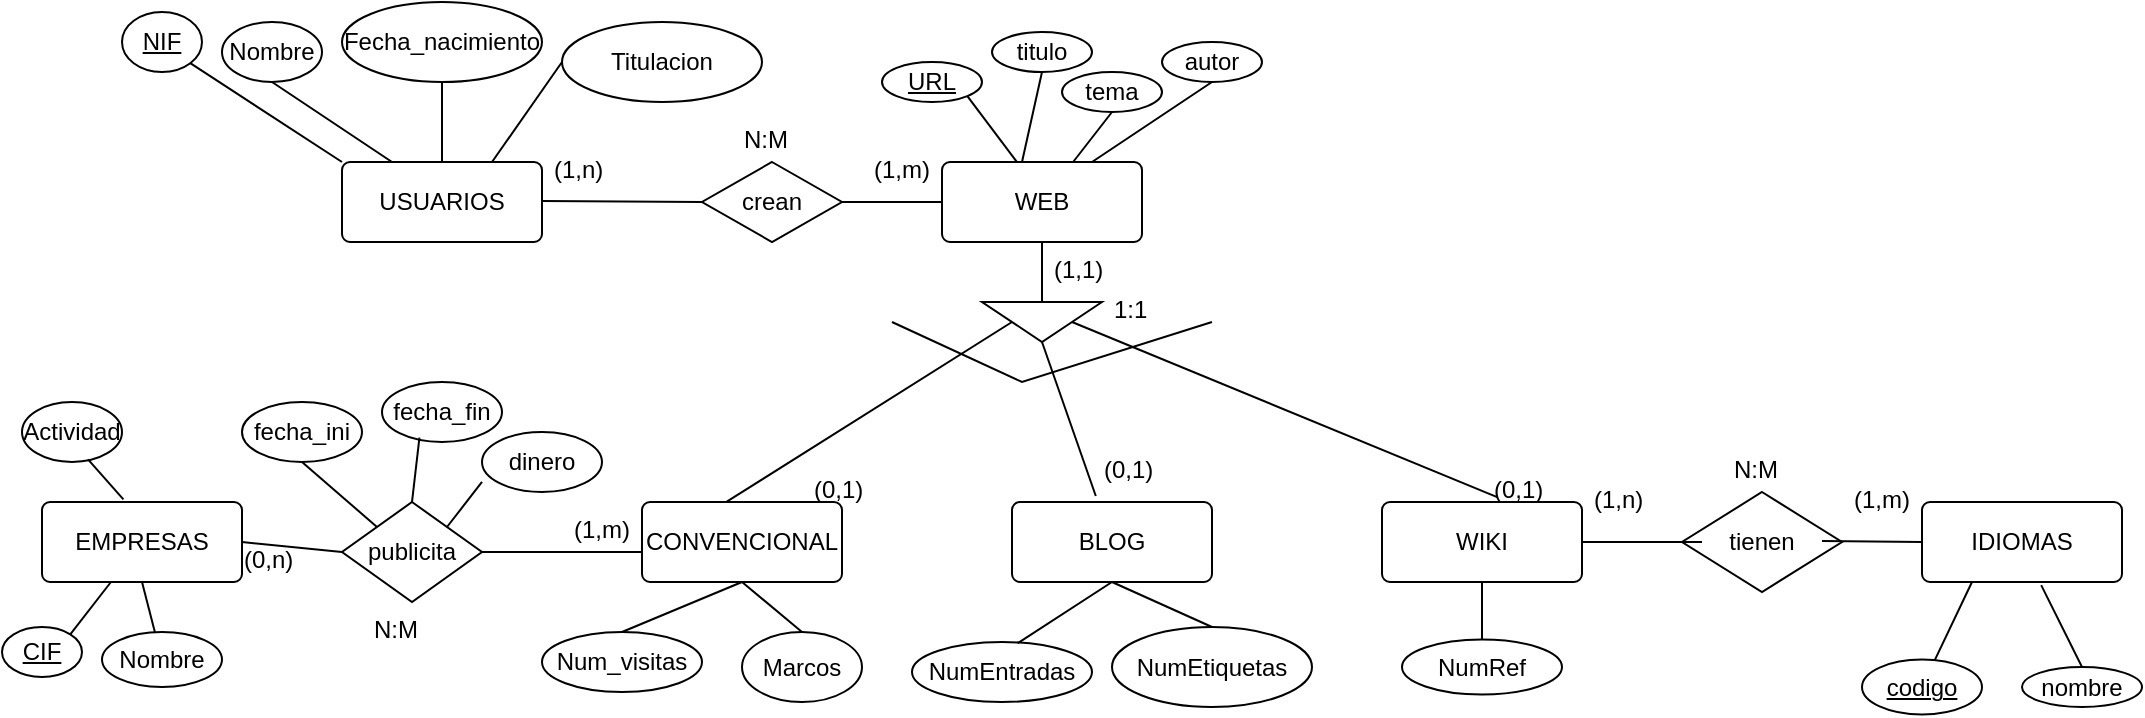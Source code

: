 <mxfile version="20.4.1" type="device"><diagram id="Kl0bP5VnC0mljtc7H1oa" name="Página-1"><mxGraphModel dx="839" dy="360" grid="1" gridSize="10" guides="1" tooltips="1" connect="1" arrows="1" fold="1" page="1" pageScale="1" pageWidth="1169" pageHeight="827" math="0" shadow="0"><root><mxCell id="0"/><mxCell id="1" parent="0"/><mxCell id="BO8wpSyQsj8wyuEsmq82-1" value="USUARIOS" style="rounded=1;arcSize=10;whiteSpace=wrap;html=1;align=center;" vertex="1" parent="1"><mxGeometry x="180" y="110" width="100" height="40" as="geometry"/></mxCell><mxCell id="BO8wpSyQsj8wyuEsmq82-2" value="WEB" style="rounded=1;arcSize=10;whiteSpace=wrap;html=1;align=center;" vertex="1" parent="1"><mxGeometry x="480" y="110" width="100" height="40" as="geometry"/></mxCell><mxCell id="BO8wpSyQsj8wyuEsmq82-3" value="CONVENCIONAL" style="rounded=1;arcSize=10;whiteSpace=wrap;html=1;align=center;" vertex="1" parent="1"><mxGeometry x="330" y="280" width="100" height="40" as="geometry"/></mxCell><mxCell id="BO8wpSyQsj8wyuEsmq82-4" value="BLOG" style="rounded=1;arcSize=10;whiteSpace=wrap;html=1;align=center;" vertex="1" parent="1"><mxGeometry x="515" y="280" width="100" height="40" as="geometry"/></mxCell><mxCell id="BO8wpSyQsj8wyuEsmq82-5" value="WIKI" style="rounded=1;arcSize=10;whiteSpace=wrap;html=1;align=center;" vertex="1" parent="1"><mxGeometry x="700" y="280" width="100" height="40" as="geometry"/></mxCell><mxCell id="BO8wpSyQsj8wyuEsmq82-6" value="EMPRESAS" style="rounded=1;arcSize=10;whiteSpace=wrap;html=1;align=center;" vertex="1" parent="1"><mxGeometry x="30" y="280" width="100" height="40" as="geometry"/></mxCell><mxCell id="BO8wpSyQsj8wyuEsmq82-7" value="NIF" style="ellipse;whiteSpace=wrap;html=1;align=center;fontStyle=4;" vertex="1" parent="1"><mxGeometry x="70" y="35" width="40" height="30" as="geometry"/></mxCell><mxCell id="BO8wpSyQsj8wyuEsmq82-8" value="Nombre" style="ellipse;whiteSpace=wrap;html=1;align=center;" vertex="1" parent="1"><mxGeometry x="120" y="40" width="50" height="30" as="geometry"/></mxCell><mxCell id="BO8wpSyQsj8wyuEsmq82-9" value="Fecha_nacimiento" style="ellipse;whiteSpace=wrap;html=1;align=center;" vertex="1" parent="1"><mxGeometry x="180" y="30" width="100" height="40" as="geometry"/></mxCell><mxCell id="BO8wpSyQsj8wyuEsmq82-10" value="Titulacion" style="ellipse;whiteSpace=wrap;html=1;align=center;" vertex="1" parent="1"><mxGeometry x="290" y="40" width="100" height="40" as="geometry"/></mxCell><mxCell id="BO8wpSyQsj8wyuEsmq82-11" value="" style="endArrow=none;html=1;rounded=0;exitX=0.75;exitY=0;exitDx=0;exitDy=0;entryX=0;entryY=0.5;entryDx=0;entryDy=0;" edge="1" parent="1" source="BO8wpSyQsj8wyuEsmq82-1" target="BO8wpSyQsj8wyuEsmq82-10"><mxGeometry relative="1" as="geometry"><mxPoint x="350" y="190" as="sourcePoint"/><mxPoint x="510" y="190" as="targetPoint"/></mxGeometry></mxCell><mxCell id="BO8wpSyQsj8wyuEsmq82-12" value="" style="endArrow=none;html=1;rounded=0;exitX=0.5;exitY=0;exitDx=0;exitDy=0;entryX=0.5;entryY=1;entryDx=0;entryDy=0;" edge="1" parent="1" source="BO8wpSyQsj8wyuEsmq82-1" target="BO8wpSyQsj8wyuEsmq82-9"><mxGeometry relative="1" as="geometry"><mxPoint x="350" y="190" as="sourcePoint"/><mxPoint x="510" y="190" as="targetPoint"/></mxGeometry></mxCell><mxCell id="BO8wpSyQsj8wyuEsmq82-13" value="" style="endArrow=none;html=1;rounded=0;exitX=0.25;exitY=0;exitDx=0;exitDy=0;entryX=0.5;entryY=1;entryDx=0;entryDy=0;" edge="1" parent="1" source="BO8wpSyQsj8wyuEsmq82-1" target="BO8wpSyQsj8wyuEsmq82-8"><mxGeometry relative="1" as="geometry"><mxPoint x="350" y="190" as="sourcePoint"/><mxPoint x="510" y="190" as="targetPoint"/></mxGeometry></mxCell><mxCell id="BO8wpSyQsj8wyuEsmq82-14" value="" style="endArrow=none;html=1;rounded=0;exitX=0;exitY=0;exitDx=0;exitDy=0;entryX=1;entryY=1;entryDx=0;entryDy=0;" edge="1" parent="1" source="BO8wpSyQsj8wyuEsmq82-1" target="BO8wpSyQsj8wyuEsmq82-7"><mxGeometry relative="1" as="geometry"><mxPoint x="350" y="190" as="sourcePoint"/><mxPoint x="510" y="190" as="targetPoint"/></mxGeometry></mxCell><mxCell id="BO8wpSyQsj8wyuEsmq82-15" value="crean" style="shape=rhombus;perimeter=rhombusPerimeter;whiteSpace=wrap;html=1;align=center;" vertex="1" parent="1"><mxGeometry x="360" y="110" width="70" height="40" as="geometry"/></mxCell><mxCell id="BO8wpSyQsj8wyuEsmq82-16" value="" style="endArrow=none;html=1;rounded=0;entryX=0;entryY=0.5;entryDx=0;entryDy=0;" edge="1" parent="1" target="BO8wpSyQsj8wyuEsmq82-15"><mxGeometry relative="1" as="geometry"><mxPoint x="280" y="129.5" as="sourcePoint"/><mxPoint x="440" y="129.5" as="targetPoint"/></mxGeometry></mxCell><mxCell id="BO8wpSyQsj8wyuEsmq82-17" value="" style="endArrow=none;html=1;rounded=0;exitX=1;exitY=0.5;exitDx=0;exitDy=0;entryX=0;entryY=0.5;entryDx=0;entryDy=0;" edge="1" parent="1" source="BO8wpSyQsj8wyuEsmq82-15" target="BO8wpSyQsj8wyuEsmq82-2"><mxGeometry relative="1" as="geometry"><mxPoint x="350" y="190" as="sourcePoint"/><mxPoint x="510" y="190" as="targetPoint"/></mxGeometry></mxCell><mxCell id="BO8wpSyQsj8wyuEsmq82-18" value="URL" style="ellipse;whiteSpace=wrap;html=1;align=center;fontStyle=4;" vertex="1" parent="1"><mxGeometry x="450" y="60" width="50" height="20" as="geometry"/></mxCell><mxCell id="BO8wpSyQsj8wyuEsmq82-19" value="titulo" style="ellipse;whiteSpace=wrap;html=1;align=center;" vertex="1" parent="1"><mxGeometry x="505" y="45" width="50" height="20" as="geometry"/></mxCell><mxCell id="BO8wpSyQsj8wyuEsmq82-20" value="tema" style="ellipse;whiteSpace=wrap;html=1;align=center;" vertex="1" parent="1"><mxGeometry x="540" y="65" width="50" height="20" as="geometry"/></mxCell><mxCell id="BO8wpSyQsj8wyuEsmq82-21" value="autor" style="ellipse;whiteSpace=wrap;html=1;align=center;" vertex="1" parent="1"><mxGeometry x="590" y="50" width="50" height="20" as="geometry"/></mxCell><mxCell id="BO8wpSyQsj8wyuEsmq82-24" value="" style="endArrow=none;html=1;rounded=0;entryX=1;entryY=1;entryDx=0;entryDy=0;exitX=0.376;exitY=0.004;exitDx=0;exitDy=0;exitPerimeter=0;" edge="1" parent="1" source="BO8wpSyQsj8wyuEsmq82-2" target="BO8wpSyQsj8wyuEsmq82-18"><mxGeometry relative="1" as="geometry"><mxPoint x="350" y="190" as="sourcePoint"/><mxPoint x="510" y="190" as="targetPoint"/></mxGeometry></mxCell><mxCell id="BO8wpSyQsj8wyuEsmq82-25" value="" style="endArrow=none;html=1;rounded=0;exitX=0.5;exitY=1;exitDx=0;exitDy=0;" edge="1" parent="1" source="BO8wpSyQsj8wyuEsmq82-19"><mxGeometry relative="1" as="geometry"><mxPoint x="350" y="190" as="sourcePoint"/><mxPoint x="520" y="110" as="targetPoint"/></mxGeometry></mxCell><mxCell id="BO8wpSyQsj8wyuEsmq82-26" value="" style="endArrow=none;html=1;rounded=0;entryX=0.5;entryY=1;entryDx=0;entryDy=0;" edge="1" parent="1" source="BO8wpSyQsj8wyuEsmq82-2" target="BO8wpSyQsj8wyuEsmq82-20"><mxGeometry relative="1" as="geometry"><mxPoint x="350" y="190" as="sourcePoint"/><mxPoint x="510" y="190" as="targetPoint"/></mxGeometry></mxCell><mxCell id="BO8wpSyQsj8wyuEsmq82-27" value="" style="endArrow=none;html=1;rounded=0;entryX=0.5;entryY=1;entryDx=0;entryDy=0;exitX=0.75;exitY=0;exitDx=0;exitDy=0;" edge="1" parent="1" source="BO8wpSyQsj8wyuEsmq82-2" target="BO8wpSyQsj8wyuEsmq82-21"><mxGeometry relative="1" as="geometry"><mxPoint x="350" y="190" as="sourcePoint"/><mxPoint x="510" y="190" as="targetPoint"/></mxGeometry></mxCell><mxCell id="BO8wpSyQsj8wyuEsmq82-28" value="" style="verticalLabelPosition=bottom;verticalAlign=top;html=1;shape=mxgraph.basic.acute_triangle;dx=0.5;rotation=-180;" vertex="1" parent="1"><mxGeometry x="500" y="180" width="60" height="20" as="geometry"/></mxCell><mxCell id="BO8wpSyQsj8wyuEsmq82-29" value="" style="endArrow=none;html=1;rounded=0;entryX=0.5;entryY=1;entryDx=0;entryDy=0;exitX=0.5;exitY=1;exitDx=0;exitDy=0;exitPerimeter=0;" edge="1" parent="1" source="BO8wpSyQsj8wyuEsmq82-28" target="BO8wpSyQsj8wyuEsmq82-2"><mxGeometry relative="1" as="geometry"><mxPoint x="350" y="190" as="sourcePoint"/><mxPoint x="510" y="190" as="targetPoint"/></mxGeometry></mxCell><mxCell id="BO8wpSyQsj8wyuEsmq82-30" value="" style="endArrow=none;html=1;rounded=0;entryX=0;entryY=0;entryDx=45;entryDy=10;entryPerimeter=0;exitX=0.424;exitY=-0.004;exitDx=0;exitDy=0;exitPerimeter=0;" edge="1" parent="1" source="BO8wpSyQsj8wyuEsmq82-3" target="BO8wpSyQsj8wyuEsmq82-28"><mxGeometry relative="1" as="geometry"><mxPoint x="350" y="190" as="sourcePoint"/><mxPoint x="510" y="190" as="targetPoint"/></mxGeometry></mxCell><mxCell id="BO8wpSyQsj8wyuEsmq82-31" value="" style="endArrow=none;html=1;rounded=0;entryX=0;entryY=0;entryDx=30;entryDy=0;entryPerimeter=0;exitX=0.419;exitY=-0.075;exitDx=0;exitDy=0;exitPerimeter=0;" edge="1" parent="1" source="BO8wpSyQsj8wyuEsmq82-4" target="BO8wpSyQsj8wyuEsmq82-28"><mxGeometry relative="1" as="geometry"><mxPoint x="350" y="190" as="sourcePoint"/><mxPoint x="510" y="190" as="targetPoint"/></mxGeometry></mxCell><mxCell id="BO8wpSyQsj8wyuEsmq82-32" value="" style="endArrow=none;html=1;rounded=0;entryX=0;entryY=0;entryDx=15;entryDy=10;entryPerimeter=0;exitX=0.576;exitY=-0.061;exitDx=0;exitDy=0;exitPerimeter=0;" edge="1" parent="1" source="BO8wpSyQsj8wyuEsmq82-5" target="BO8wpSyQsj8wyuEsmq82-28"><mxGeometry relative="1" as="geometry"><mxPoint x="350" y="190" as="sourcePoint"/><mxPoint x="510" y="190" as="targetPoint"/></mxGeometry></mxCell><mxCell id="BO8wpSyQsj8wyuEsmq82-33" value="Num_visitas" style="ellipse;whiteSpace=wrap;html=1;align=center;" vertex="1" parent="1"><mxGeometry x="280" y="345" width="80" height="30" as="geometry"/></mxCell><mxCell id="BO8wpSyQsj8wyuEsmq82-34" value="Marcos" style="ellipse;whiteSpace=wrap;html=1;align=center;" vertex="1" parent="1"><mxGeometry x="380" y="345" width="60" height="35" as="geometry"/></mxCell><mxCell id="BO8wpSyQsj8wyuEsmq82-35" value="" style="endArrow=none;html=1;rounded=0;exitX=0.5;exitY=1;exitDx=0;exitDy=0;entryX=0.5;entryY=0;entryDx=0;entryDy=0;" edge="1" parent="1" source="BO8wpSyQsj8wyuEsmq82-3" target="BO8wpSyQsj8wyuEsmq82-33"><mxGeometry relative="1" as="geometry"><mxPoint x="350" y="310" as="sourcePoint"/><mxPoint x="510" y="310" as="targetPoint"/></mxGeometry></mxCell><mxCell id="BO8wpSyQsj8wyuEsmq82-36" value="" style="endArrow=none;html=1;rounded=0;exitX=0.5;exitY=1;exitDx=0;exitDy=0;entryX=0.5;entryY=0;entryDx=0;entryDy=0;" edge="1" parent="1" source="BO8wpSyQsj8wyuEsmq82-3" target="BO8wpSyQsj8wyuEsmq82-34"><mxGeometry relative="1" as="geometry"><mxPoint x="350" y="310" as="sourcePoint"/><mxPoint x="510" y="310" as="targetPoint"/></mxGeometry></mxCell><mxCell id="BO8wpSyQsj8wyuEsmq82-37" value="NumEntradas" style="ellipse;whiteSpace=wrap;html=1;align=center;" vertex="1" parent="1"><mxGeometry x="465" y="350" width="90" height="30" as="geometry"/></mxCell><mxCell id="BO8wpSyQsj8wyuEsmq82-38" value="NumEtiquetas" style="ellipse;whiteSpace=wrap;html=1;align=center;" vertex="1" parent="1"><mxGeometry x="565" y="342.5" width="100" height="40" as="geometry"/></mxCell><mxCell id="BO8wpSyQsj8wyuEsmq82-39" value="" style="endArrow=none;html=1;rounded=0;entryX=0.5;entryY=1;entryDx=0;entryDy=0;exitX=0.586;exitY=0.024;exitDx=0;exitDy=0;exitPerimeter=0;" edge="1" parent="1" source="BO8wpSyQsj8wyuEsmq82-37" target="BO8wpSyQsj8wyuEsmq82-4"><mxGeometry relative="1" as="geometry"><mxPoint x="350" y="310" as="sourcePoint"/><mxPoint x="510" y="310" as="targetPoint"/></mxGeometry></mxCell><mxCell id="BO8wpSyQsj8wyuEsmq82-40" value="" style="endArrow=none;html=1;rounded=0;entryX=0.5;entryY=1;entryDx=0;entryDy=0;exitX=0.5;exitY=0;exitDx=0;exitDy=0;" edge="1" parent="1" source="BO8wpSyQsj8wyuEsmq82-38" target="BO8wpSyQsj8wyuEsmq82-4"><mxGeometry relative="1" as="geometry"><mxPoint x="350" y="310" as="sourcePoint"/><mxPoint x="510" y="310" as="targetPoint"/></mxGeometry></mxCell><mxCell id="BO8wpSyQsj8wyuEsmq82-41" value="NumRef" style="ellipse;whiteSpace=wrap;html=1;align=center;" vertex="1" parent="1"><mxGeometry x="710" y="348.75" width="80" height="27.5" as="geometry"/></mxCell><mxCell id="BO8wpSyQsj8wyuEsmq82-42" value="" style="endArrow=none;html=1;rounded=0;entryX=0.5;entryY=1;entryDx=0;entryDy=0;exitX=0.5;exitY=0;exitDx=0;exitDy=0;" edge="1" parent="1" source="BO8wpSyQsj8wyuEsmq82-41" target="BO8wpSyQsj8wyuEsmq82-5"><mxGeometry relative="1" as="geometry"><mxPoint x="610" y="310" as="sourcePoint"/><mxPoint x="770" y="310" as="targetPoint"/></mxGeometry></mxCell><mxCell id="BO8wpSyQsj8wyuEsmq82-43" value="IDIOMAS" style="rounded=1;arcSize=10;whiteSpace=wrap;html=1;align=center;" vertex="1" parent="1"><mxGeometry x="970" y="280" width="100" height="40" as="geometry"/></mxCell><mxCell id="BO8wpSyQsj8wyuEsmq82-44" value="nombre" style="ellipse;whiteSpace=wrap;html=1;align=center;" vertex="1" parent="1"><mxGeometry x="1020" y="362.5" width="60" height="20" as="geometry"/></mxCell><mxCell id="BO8wpSyQsj8wyuEsmq82-45" value="codigo" style="ellipse;whiteSpace=wrap;html=1;align=center;fontStyle=4;" vertex="1" parent="1"><mxGeometry x="940" y="358.75" width="60" height="27.5" as="geometry"/></mxCell><mxCell id="BO8wpSyQsj8wyuEsmq82-46" value="tienen" style="shape=rhombus;perimeter=rhombusPerimeter;whiteSpace=wrap;html=1;align=center;" vertex="1" parent="1"><mxGeometry x="850" y="275" width="80" height="50" as="geometry"/></mxCell><mxCell id="BO8wpSyQsj8wyuEsmq82-47" value="" style="line;strokeWidth=1;rotatable=0;dashed=0;labelPosition=right;align=left;verticalAlign=middle;spacingTop=0;spacingLeft=6;points=[];portConstraint=eastwest;" vertex="1" parent="1"><mxGeometry x="800" y="295" width="60" height="10" as="geometry"/></mxCell><mxCell id="BO8wpSyQsj8wyuEsmq82-48" value="" style="endArrow=none;html=1;rounded=0;" edge="1" parent="1"><mxGeometry relative="1" as="geometry"><mxPoint x="920" y="299.5" as="sourcePoint"/><mxPoint x="970" y="300" as="targetPoint"/></mxGeometry></mxCell><mxCell id="BO8wpSyQsj8wyuEsmq82-49" value="" style="endArrow=none;html=1;rounded=0;entryX=0.25;entryY=1;entryDx=0;entryDy=0;" edge="1" parent="1" source="BO8wpSyQsj8wyuEsmq82-45" target="BO8wpSyQsj8wyuEsmq82-43"><mxGeometry relative="1" as="geometry"><mxPoint x="610" y="310" as="sourcePoint"/><mxPoint x="770" y="310" as="targetPoint"/></mxGeometry></mxCell><mxCell id="BO8wpSyQsj8wyuEsmq82-52" value="" style="endArrow=none;html=1;rounded=0;entryX=0.5;entryY=0;entryDx=0;entryDy=0;exitX=0.596;exitY=1.039;exitDx=0;exitDy=0;exitPerimeter=0;" edge="1" parent="1" source="BO8wpSyQsj8wyuEsmq82-43" target="BO8wpSyQsj8wyuEsmq82-44"><mxGeometry relative="1" as="geometry"><mxPoint x="610" y="310" as="sourcePoint"/><mxPoint x="770" y="310" as="targetPoint"/></mxGeometry></mxCell><mxCell id="BO8wpSyQsj8wyuEsmq82-54" value="Nombre" style="ellipse;whiteSpace=wrap;html=1;align=center;" vertex="1" parent="1"><mxGeometry x="60" y="345" width="60" height="27.5" as="geometry"/></mxCell><mxCell id="BO8wpSyQsj8wyuEsmq82-55" value="CIF" style="ellipse;whiteSpace=wrap;html=1;align=center;fontStyle=4;" vertex="1" parent="1"><mxGeometry x="10" y="342.5" width="40" height="25" as="geometry"/></mxCell><mxCell id="BO8wpSyQsj8wyuEsmq82-56" value="Actividad" style="ellipse;whiteSpace=wrap;html=1;align=center;" vertex="1" parent="1"><mxGeometry x="20" y="230" width="50" height="30" as="geometry"/></mxCell><mxCell id="BO8wpSyQsj8wyuEsmq82-57" value="" style="endArrow=none;html=1;rounded=0;exitX=0.5;exitY=1;exitDx=0;exitDy=0;" edge="1" parent="1" source="BO8wpSyQsj8wyuEsmq82-6" target="BO8wpSyQsj8wyuEsmq82-54"><mxGeometry relative="1" as="geometry"><mxPoint x="250" y="310" as="sourcePoint"/><mxPoint x="410" y="310" as="targetPoint"/></mxGeometry></mxCell><mxCell id="BO8wpSyQsj8wyuEsmq82-58" value="" style="endArrow=none;html=1;rounded=0;entryX=1;entryY=0;entryDx=0;entryDy=0;" edge="1" parent="1" source="BO8wpSyQsj8wyuEsmq82-6" target="BO8wpSyQsj8wyuEsmq82-55"><mxGeometry relative="1" as="geometry"><mxPoint x="90" y="330" as="sourcePoint"/><mxPoint x="96.408" y="355.099" as="targetPoint"/></mxGeometry></mxCell><mxCell id="BO8wpSyQsj8wyuEsmq82-59" value="" style="endArrow=none;html=1;rounded=0;exitX=0.66;exitY=0.957;exitDx=0;exitDy=0;exitPerimeter=0;entryX=0.407;entryY=-0.032;entryDx=0;entryDy=0;entryPerimeter=0;" edge="1" parent="1" source="BO8wpSyQsj8wyuEsmq82-56" target="BO8wpSyQsj8wyuEsmq82-6"><mxGeometry relative="1" as="geometry"><mxPoint x="100" y="340" as="sourcePoint"/><mxPoint x="106.408" y="365.099" as="targetPoint"/></mxGeometry></mxCell><mxCell id="BO8wpSyQsj8wyuEsmq82-60" value="publicita" style="shape=rhombus;perimeter=rhombusPerimeter;whiteSpace=wrap;html=1;align=center;" vertex="1" parent="1"><mxGeometry x="180" y="280" width="70" height="50" as="geometry"/></mxCell><mxCell id="BO8wpSyQsj8wyuEsmq82-61" value="fecha_ini" style="ellipse;whiteSpace=wrap;html=1;align=center;" vertex="1" parent="1"><mxGeometry x="130" y="230" width="60" height="30" as="geometry"/></mxCell><mxCell id="BO8wpSyQsj8wyuEsmq82-62" value="fecha_fin" style="ellipse;whiteSpace=wrap;html=1;align=center;" vertex="1" parent="1"><mxGeometry x="200" y="220" width="60" height="30" as="geometry"/></mxCell><mxCell id="BO8wpSyQsj8wyuEsmq82-63" value="dinero" style="ellipse;whiteSpace=wrap;html=1;align=center;" vertex="1" parent="1"><mxGeometry x="250" y="245" width="60" height="30" as="geometry"/></mxCell><mxCell id="BO8wpSyQsj8wyuEsmq82-64" value="" style="endArrow=none;html=1;rounded=0;exitX=0.5;exitY=1;exitDx=0;exitDy=0;entryX=0;entryY=0;entryDx=0;entryDy=0;" edge="1" parent="1" source="BO8wpSyQsj8wyuEsmq82-61" target="BO8wpSyQsj8wyuEsmq82-60"><mxGeometry relative="1" as="geometry"><mxPoint x="250" y="310" as="sourcePoint"/><mxPoint x="410" y="310" as="targetPoint"/></mxGeometry></mxCell><mxCell id="BO8wpSyQsj8wyuEsmq82-65" value="" style="endArrow=none;html=1;rounded=0;exitX=0.312;exitY=0.929;exitDx=0;exitDy=0;entryX=0.5;entryY=0;entryDx=0;entryDy=0;exitPerimeter=0;" edge="1" parent="1" source="BO8wpSyQsj8wyuEsmq82-62" target="BO8wpSyQsj8wyuEsmq82-60"><mxGeometry relative="1" as="geometry"><mxPoint x="170" y="270" as="sourcePoint"/><mxPoint x="207.5" y="302.5" as="targetPoint"/></mxGeometry></mxCell><mxCell id="BO8wpSyQsj8wyuEsmq82-66" value="" style="endArrow=none;html=1;rounded=0;exitX=0;exitY=0.833;exitDx=0;exitDy=0;entryX=1;entryY=0;entryDx=0;entryDy=0;exitPerimeter=0;" edge="1" parent="1" source="BO8wpSyQsj8wyuEsmq82-63" target="BO8wpSyQsj8wyuEsmq82-60"><mxGeometry relative="1" as="geometry"><mxPoint x="180" y="280" as="sourcePoint"/><mxPoint x="217.5" y="312.5" as="targetPoint"/></mxGeometry></mxCell><mxCell id="BO8wpSyQsj8wyuEsmq82-67" value="" style="endArrow=none;html=1;rounded=0;exitX=1;exitY=0.5;exitDx=0;exitDy=0;entryX=0;entryY=0.5;entryDx=0;entryDy=0;" edge="1" parent="1" source="BO8wpSyQsj8wyuEsmq82-6" target="BO8wpSyQsj8wyuEsmq82-60"><mxGeometry relative="1" as="geometry"><mxPoint x="250" y="310" as="sourcePoint"/><mxPoint x="410" y="310" as="targetPoint"/></mxGeometry></mxCell><mxCell id="BO8wpSyQsj8wyuEsmq82-68" value="" style="endArrow=none;html=1;rounded=0;exitX=1;exitY=0.5;exitDx=0;exitDy=0;" edge="1" parent="1" source="BO8wpSyQsj8wyuEsmq82-60"><mxGeometry relative="1" as="geometry"><mxPoint x="250" y="310" as="sourcePoint"/><mxPoint x="330" y="305" as="targetPoint"/></mxGeometry></mxCell><mxCell id="BO8wpSyQsj8wyuEsmq82-69" value="" style="endArrow=none;html=1;rounded=0;" edge="1" parent="1"><mxGeometry relative="1" as="geometry"><mxPoint x="455" y="190" as="sourcePoint"/><mxPoint x="615" y="190" as="targetPoint"/><Array as="points"><mxPoint x="520" y="220"/></Array></mxGeometry></mxCell><mxCell id="BO8wpSyQsj8wyuEsmq82-70" value="(1,m)" style="text;strokeColor=none;fillColor=none;spacingLeft=4;spacingRight=4;overflow=hidden;rotatable=0;points=[[0,0.5],[1,0.5]];portConstraint=eastwest;fontSize=12;" vertex="1" parent="1"><mxGeometry x="440" y="100" width="40" height="30" as="geometry"/></mxCell><mxCell id="BO8wpSyQsj8wyuEsmq82-71" value="(1,n)" style="text;strokeColor=none;fillColor=none;spacingLeft=4;spacingRight=4;overflow=hidden;rotatable=0;points=[[0,0.5],[1,0.5]];portConstraint=eastwest;fontSize=12;" vertex="1" parent="1"><mxGeometry x="280" y="100" width="40" height="30" as="geometry"/></mxCell><mxCell id="BO8wpSyQsj8wyuEsmq82-72" value="N:M" style="text;strokeColor=none;fillColor=none;spacingLeft=4;spacingRight=4;overflow=hidden;rotatable=0;points=[[0,0.5],[1,0.5]];portConstraint=eastwest;fontSize=12;" vertex="1" parent="1"><mxGeometry x="375" y="85" width="40" height="30" as="geometry"/></mxCell><mxCell id="BO8wpSyQsj8wyuEsmq82-73" value="(1,1)" style="text;strokeColor=none;fillColor=none;spacingLeft=4;spacingRight=4;overflow=hidden;rotatable=0;points=[[0,0.5],[1,0.5]];portConstraint=eastwest;fontSize=12;" vertex="1" parent="1"><mxGeometry x="530" y="150" width="40" height="30" as="geometry"/></mxCell><mxCell id="BO8wpSyQsj8wyuEsmq82-74" value="(0,1)" style="text;strokeColor=none;fillColor=none;spacingLeft=4;spacingRight=4;overflow=hidden;rotatable=0;points=[[0,0.5],[1,0.5]];portConstraint=eastwest;fontSize=12;" vertex="1" parent="1"><mxGeometry x="410" y="260" width="40" height="30" as="geometry"/></mxCell><mxCell id="BO8wpSyQsj8wyuEsmq82-77" value="(0,1)" style="text;strokeColor=none;fillColor=none;spacingLeft=4;spacingRight=4;overflow=hidden;rotatable=0;points=[[0,0.5],[1,0.5]];portConstraint=eastwest;fontSize=12;" vertex="1" parent="1"><mxGeometry x="555" y="250" width="40" height="30" as="geometry"/></mxCell><mxCell id="BO8wpSyQsj8wyuEsmq82-78" value="(0,1)" style="text;strokeColor=none;fillColor=none;spacingLeft=4;spacingRight=4;overflow=hidden;rotatable=0;points=[[0,0.5],[1,0.5]];portConstraint=eastwest;fontSize=12;" vertex="1" parent="1"><mxGeometry x="750" y="260" width="40" height="30" as="geometry"/></mxCell><mxCell id="BO8wpSyQsj8wyuEsmq82-79" value="1:1" style="text;strokeColor=none;fillColor=none;spacingLeft=4;spacingRight=4;overflow=hidden;rotatable=0;points=[[0,0.5],[1,0.5]];portConstraint=eastwest;fontSize=12;" vertex="1" parent="1"><mxGeometry x="560" y="170" width="40" height="30" as="geometry"/></mxCell><mxCell id="BO8wpSyQsj8wyuEsmq82-80" value="(1,m)" style="text;strokeColor=none;fillColor=none;spacingLeft=4;spacingRight=4;overflow=hidden;rotatable=0;points=[[0,0.5],[1,0.5]];portConstraint=eastwest;fontSize=12;" vertex="1" parent="1"><mxGeometry x="930" y="265" width="40" height="30" as="geometry"/></mxCell><mxCell id="BO8wpSyQsj8wyuEsmq82-81" value="(1,n)" style="text;strokeColor=none;fillColor=none;spacingLeft=4;spacingRight=4;overflow=hidden;rotatable=0;points=[[0,0.5],[1,0.5]];portConstraint=eastwest;fontSize=12;" vertex="1" parent="1"><mxGeometry x="800" y="265" width="40" height="30" as="geometry"/></mxCell><mxCell id="BO8wpSyQsj8wyuEsmq82-82" value="N:M" style="text;strokeColor=none;fillColor=none;spacingLeft=4;spacingRight=4;overflow=hidden;rotatable=0;points=[[0,0.5],[1,0.5]];portConstraint=eastwest;fontSize=12;" vertex="1" parent="1"><mxGeometry x="870" y="250" width="40" height="30" as="geometry"/></mxCell><mxCell id="BO8wpSyQsj8wyuEsmq82-83" value="N:M" style="text;strokeColor=none;fillColor=none;spacingLeft=4;spacingRight=4;overflow=hidden;rotatable=0;points=[[0,0.5],[1,0.5]];portConstraint=eastwest;fontSize=12;" vertex="1" parent="1"><mxGeometry x="190" y="330" width="40" height="30" as="geometry"/></mxCell><mxCell id="BO8wpSyQsj8wyuEsmq82-84" value="(1,m)" style="text;strokeColor=none;fillColor=none;spacingLeft=4;spacingRight=4;overflow=hidden;rotatable=0;points=[[0,0.5],[1,0.5]];portConstraint=eastwest;fontSize=12;" vertex="1" parent="1"><mxGeometry x="290" y="280" width="40" height="30" as="geometry"/></mxCell><mxCell id="BO8wpSyQsj8wyuEsmq82-85" value="(0,n)" style="text;strokeColor=none;fillColor=none;spacingLeft=4;spacingRight=4;overflow=hidden;rotatable=0;points=[[0,0.5],[1,0.5]];portConstraint=eastwest;fontSize=12;" vertex="1" parent="1"><mxGeometry x="125" y="295" width="40" height="30" as="geometry"/></mxCell></root></mxGraphModel></diagram></mxfile>